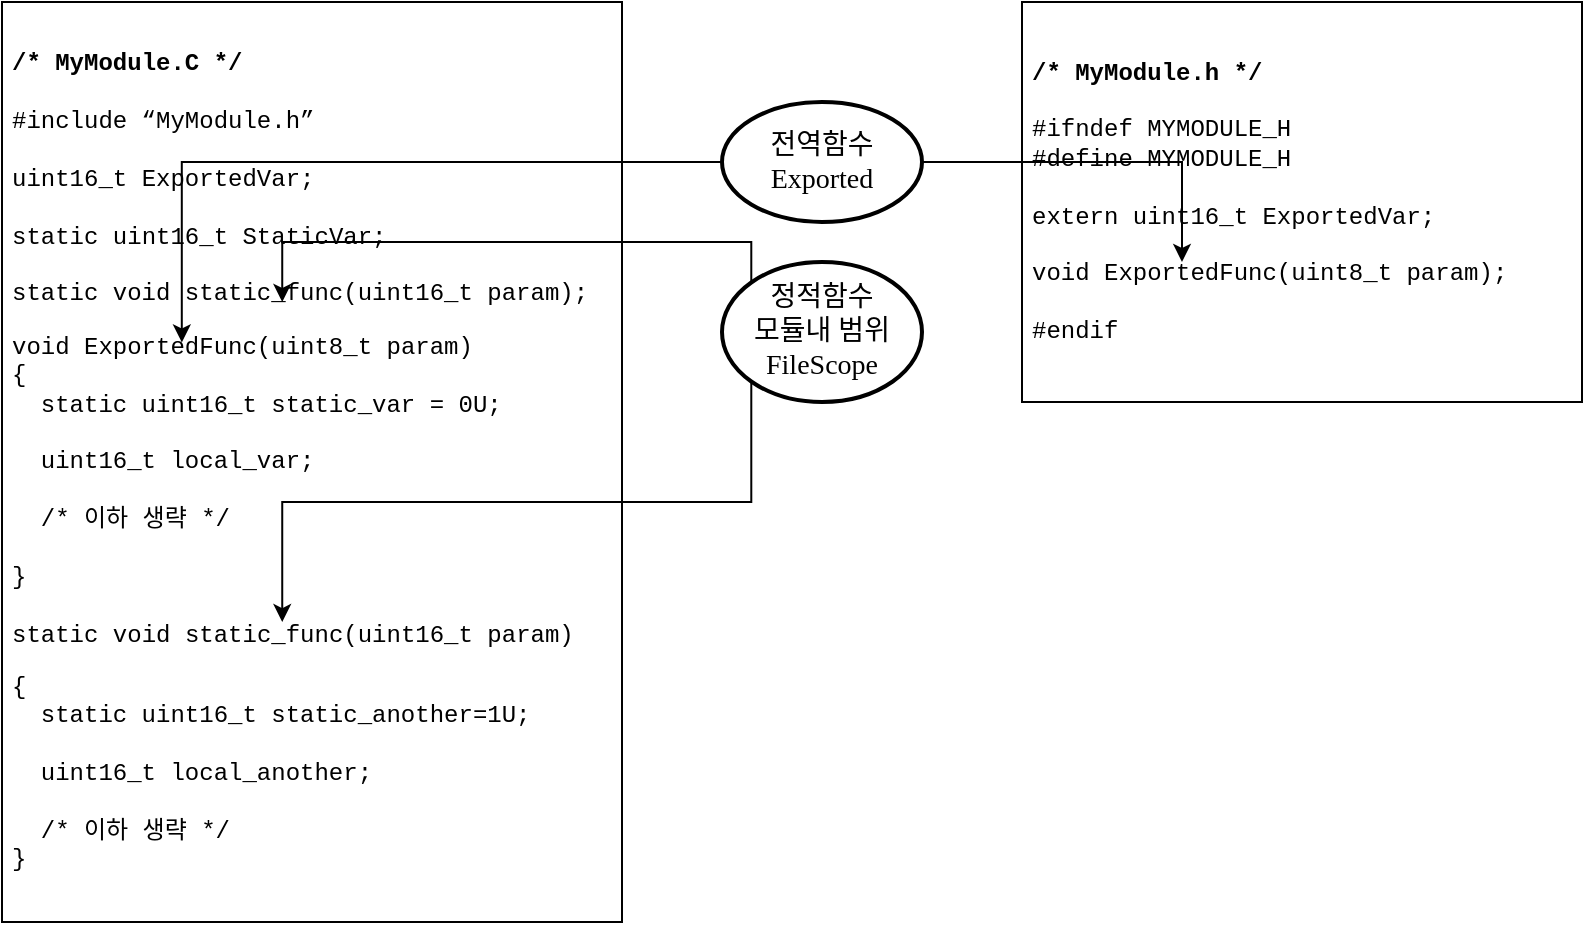 <mxfile version="13.0.1" type="device" pages="5"><diagram id="EUqenCuStah0L8KLHmh6" name="ModuleExample"><mxGraphModel dx="718" dy="728" grid="1" gridSize="10" guides="1" tooltips="1" connect="1" arrows="1" fold="1" page="1" pageScale="1" pageWidth="827" pageHeight="1169" math="0" shadow="0"><root><mxCell id="0"/><mxCell id="1" parent="0"/><mxCell id="z4ip3qvquaBVAoX49XL8-3" value="&lt;p style=&quot;margin-top: 0pt ; margin-bottom: 0pt ; direction: ltr ; unicode-bidi: embed ; vertical-align: baseline&quot;&gt;&lt;font style=&quot;font-size: 12px&quot;&gt;&lt;span style=&quot;font-weight: bold&quot;&gt;/* My&lt;/span&gt;&lt;span style=&quot;font-weight: bold&quot;&gt;Module.C&amp;nbsp;&lt;/span&gt;&lt;span style=&quot;font-weight: bold&quot;&gt;*/&lt;/span&gt;&lt;/font&gt;&lt;/p&gt;&lt;p style=&quot;margin-top: 0pt ; margin-bottom: 0pt ; direction: ltr ; unicode-bidi: embed ; vertical-align: baseline&quot;&gt;&lt;font style=&quot;font-size: 12px&quot;&gt;&lt;br&gt;&lt;/font&gt;&lt;/p&gt;&lt;p style=&quot;margin-top: 0pt ; margin-bottom: 0pt ; direction: ltr ; unicode-bidi: embed ; vertical-align: baseline&quot;&gt;&lt;font style=&quot;font-size: 12px&quot;&gt;#include “MyModule.h”&lt;/font&gt;&lt;/p&gt;&lt;p style=&quot;margin-top: 0pt ; margin-bottom: 0pt ; direction: ltr ; unicode-bidi: embed ; vertical-align: baseline&quot;&gt;&lt;font style=&quot;font-size: 12px&quot;&gt;&lt;br&gt;&lt;/font&gt;&lt;/p&gt;&lt;font style=&quot;font-size: 12px&quot;&gt;&lt;span&gt;uint16_t&amp;nbsp;&lt;/span&gt;&lt;span&gt;ExportedVar;&lt;/span&gt;&lt;span&gt;&lt;br&gt;&lt;/span&gt;&lt;/font&gt;&lt;font style=&quot;font-size: 12px&quot;&gt;&lt;span&gt;&lt;br&gt;static&amp;nbsp;&lt;/span&gt;&lt;span&gt;uint16_t StaticVar;&lt;/span&gt;&lt;span&gt;&lt;br&gt;&lt;/span&gt;&lt;/font&gt;&lt;font style=&quot;font-size: 12px&quot;&gt;&lt;span&gt;&lt;br&gt;&lt;/span&gt;static void&amp;nbsp;static_func(uint16_t param);&lt;br&gt;&lt;p&gt;&lt;/p&gt;&lt;span&gt;void Exported&lt;/span&gt;&lt;span&gt;Func(uint8_t param)&lt;/span&gt;&lt;span&gt;&lt;br&gt;&lt;/span&gt;&lt;/font&gt;&lt;font style=&quot;font-size: 12px&quot;&gt;&lt;span&gt;{&lt;/span&gt;&lt;br&gt;&lt;/font&gt;&lt;font style=&quot;font-size: 12px&quot;&gt;&lt;span&gt;&amp;nbsp; static uint16_t static_var = 0U;&lt;/span&gt;&lt;br&gt;&lt;/font&gt;&lt;font style=&quot;font-size: 12px&quot;&gt;&lt;span&gt;&amp;nbsp; &lt;br&gt;&amp;nbsp; uint16_t local_var;&lt;br&gt;&lt;/span&gt;&amp;nbsp; &lt;br&gt;&amp;nbsp; /* 이하 생략 */&lt;br&gt;&lt;br&gt;&lt;/font&gt;&lt;font style=&quot;font-size: 12px&quot;&gt;&lt;span&gt;}&lt;br&gt;&lt;/span&gt;&lt;br&gt;&lt;/font&gt;&lt;font style=&quot;font-size: 12px&quot;&gt;static&amp;nbsp;&lt;span&gt;void&amp;nbsp;&lt;/span&gt;&lt;span&gt;static_func(uint16_t param)&lt;/span&gt;&lt;span&gt;&lt;br&gt;&lt;/span&gt;&lt;/font&gt;&lt;p&gt;&lt;/p&gt;&lt;font style=&quot;font-size: 12px&quot;&gt;&lt;span&gt;{&lt;/span&gt;&lt;br&gt;&lt;/font&gt;&lt;font style=&quot;font-size: 12px&quot;&gt;&lt;span&gt;&amp;nbsp; static uint16_t static_another=1U;&lt;/span&gt;&lt;br&gt;&lt;/font&gt;&lt;font style=&quot;font-size: 12px&quot;&gt;&lt;span&gt;&amp;nbsp; &lt;br&gt;&amp;nbsp; uint16_t local_another;&lt;/span&gt;&lt;br&gt;&lt;/font&gt;&amp;nbsp; &amp;nbsp;&amp;nbsp;&lt;br&gt;&amp;nbsp; /* 이하 생략 */&lt;p style=&quot;margin-top: 0pt ; margin-bottom: 0pt ; direction: ltr ; unicode-bidi: embed ; vertical-align: baseline&quot;&gt;&lt;font style=&quot;font-size: 12px&quot;&gt;}&lt;/font&gt;&lt;/p&gt;" style="rounded=0;whiteSpace=wrap;html=1;fontFamily=Courier New;align=left;spacingLeft=3;" parent="1" vertex="1"><mxGeometry x="30" y="80" width="310" height="460" as="geometry"/></mxCell><mxCell id="z4ip3qvquaBVAoX49XL8-9" value="&lt;p style=&quot;margin-top: 0pt ; margin-bottom: 0pt ; direction: ltr ; unicode-bidi: embed ; vertical-align: baseline&quot;&gt;&lt;font style=&quot;font-size: 12px&quot;&gt;&lt;span style=&quot;font-weight: bold&quot;&gt;/* My&lt;/span&gt;&lt;span style=&quot;font-weight: bold&quot;&gt;Module.h&amp;nbsp;&lt;/span&gt;&lt;span style=&quot;font-weight: bold&quot;&gt;*/&lt;/span&gt;&lt;/font&gt;&lt;/p&gt;&lt;p style=&quot;margin-top: 0pt ; margin-bottom: 0pt ; direction: ltr ; unicode-bidi: embed ; vertical-align: baseline&quot;&gt;&lt;/p&gt;&lt;p style=&quot;margin-top: 0pt ; margin-bottom: 0pt ; direction: ltr ; unicode-bidi: embed ; vertical-align: baseline&quot;&gt;&lt;font style=&quot;font-size: 12px&quot;&gt;&lt;br&gt;&lt;/font&gt;&lt;/p&gt;&lt;p style=&quot;margin-top: 0pt ; margin-bottom: 0pt ; direction: ltr ; unicode-bidi: embed ; vertical-align: baseline&quot;&gt;&lt;font style=&quot;font-size: 12px&quot;&gt;#ifndef MYMODULE_H&lt;/font&gt;&lt;/p&gt;&lt;p style=&quot;margin-top: 0pt ; margin-bottom: 0pt ; direction: ltr ; unicode-bidi: embed ; vertical-align: baseline&quot;&gt;&lt;font style=&quot;font-size: 12px&quot;&gt;#define MYMODULE_H&lt;/font&gt;&lt;/p&gt;&lt;p style=&quot;margin-top: 0pt ; margin-bottom: 0pt ; direction: ltr ; unicode-bidi: embed ; vertical-align: baseline&quot;&gt;&lt;font style=&quot;font-size: 12px&quot;&gt;&lt;br&gt;&lt;/font&gt;&lt;/p&gt;&lt;p style=&quot;margin-top: 0pt ; margin-bottom: 0pt ; direction: ltr ; unicode-bidi: embed ; vertical-align: baseline&quot;&gt;&lt;/p&gt;&lt;p style=&quot;margin-top: 0pt ; margin-bottom: 0pt ; direction: ltr ; unicode-bidi: embed ; vertical-align: baseline&quot;&gt;&lt;font style=&quot;font-size: 12px&quot;&gt;extern uint16_t ExportedVar;&lt;/font&gt;&lt;/p&gt;&lt;p style=&quot;margin-top: 0pt ; margin-bottom: 0pt ; direction: ltr ; unicode-bidi: embed ; vertical-align: baseline&quot;&gt;&lt;/p&gt;&lt;p style=&quot;margin-top: 0pt ; margin-bottom: 0pt ; direction: ltr ; unicode-bidi: embed ; vertical-align: baseline&quot;&gt;&lt;/p&gt;&lt;p style=&quot;margin-top: 0pt ; margin-bottom: 0pt ; direction: ltr ; unicode-bidi: embed ; vertical-align: baseline&quot;&gt;&lt;font style=&quot;font-size: 12px&quot;&gt;&lt;br&gt;&lt;/font&gt;&lt;/p&gt;&lt;p style=&quot;margin-top: 0pt ; margin-bottom: 0pt ; direction: ltr ; unicode-bidi: embed ; vertical-align: baseline&quot;&gt;&lt;font style=&quot;font-size: 12px&quot;&gt;void ExportedFunc(uint8_t param);&lt;br&gt;&lt;/font&gt;&lt;/p&gt;&lt;p style=&quot;margin-top: 0pt ; margin-bottom: 0pt ; direction: ltr ; unicode-bidi: embed ; vertical-align: baseline&quot;&gt;&lt;font style=&quot;font-size: 12px&quot;&gt;&lt;br&gt;&lt;/font&gt;&lt;/p&gt;&lt;p style=&quot;margin-top: 0pt ; margin-bottom: 0pt ; direction: ltr ; unicode-bidi: embed ; vertical-align: baseline&quot;&gt;&lt;font style=&quot;font-size: 12px&quot;&gt;#endif&lt;/font&gt;&lt;/p&gt;" style="rounded=0;whiteSpace=wrap;html=1;fontFamily=Courier New;align=left;spacingLeft=3;" parent="1" vertex="1"><mxGeometry x="540" y="80" width="280" height="200" as="geometry"/></mxCell><mxCell id="ekYoLaHdwC6dCHyE5Mca-3" value="Variables" parent="0" visible="0"/><mxCell id="ekYoLaHdwC6dCHyE5Mca-22" style="edgeStyle=elbowEdgeStyle;rounded=0;orthogonalLoop=1;jettySize=auto;elbow=vertical;html=1;entryX=0.452;entryY=0.283;entryDx=0;entryDy=0;entryPerimeter=0;fontSize=14;" edge="1" parent="ekYoLaHdwC6dCHyE5Mca-3" source="ekYoLaHdwC6dCHyE5Mca-4" target="z4ip3qvquaBVAoX49XL8-3"><mxGeometry relative="1" as="geometry"><Array as="points"><mxPoint x="290" y="235"/></Array></mxGeometry></mxCell><mxCell id="ekYoLaHdwC6dCHyE5Mca-4" value="정적변수&lt;br style=&quot;font-size: 14px&quot;&gt;모듈내 범위&lt;br&gt;FileScope" style="ellipse;whiteSpace=wrap;html=1;fontFamily=Arial Unicode MS;fontSize=14;strokeWidth=2;" vertex="1" parent="ekYoLaHdwC6dCHyE5Mca-3"><mxGeometry x="390" y="200" width="100" height="70" as="geometry"/></mxCell><mxCell id="ekYoLaHdwC6dCHyE5Mca-23" style="edgeStyle=elbowEdgeStyle;rounded=0;orthogonalLoop=1;jettySize=auto;elbow=vertical;html=1;fontSize=14;" edge="1" parent="ekYoLaHdwC6dCHyE5Mca-3" source="ekYoLaHdwC6dCHyE5Mca-5"><mxGeometry relative="1" as="geometry"><mxPoint x="140" y="170" as="targetPoint"/><Array as="points"><mxPoint x="270" y="150"/></Array></mxGeometry></mxCell><mxCell id="ekYoLaHdwC6dCHyE5Mca-24" style="edgeStyle=elbowEdgeStyle;rounded=0;orthogonalLoop=1;jettySize=auto;elbow=vertical;html=1;entryX=0.536;entryY=0.5;entryDx=0;entryDy=0;entryPerimeter=0;fontSize=14;" edge="1" parent="ekYoLaHdwC6dCHyE5Mca-3" source="ekYoLaHdwC6dCHyE5Mca-5" target="z4ip3qvquaBVAoX49XL8-9"><mxGeometry relative="1" as="geometry"><Array as="points"><mxPoint x="600" y="150"/></Array></mxGeometry></mxCell><mxCell id="ekYoLaHdwC6dCHyE5Mca-5" value="전역변수&lt;br&gt;Exported" style="ellipse;whiteSpace=wrap;html=1;fontFamily=Arial Unicode MS;fontSize=14;strokeWidth=2;" vertex="1" parent="ekYoLaHdwC6dCHyE5Mca-3"><mxGeometry x="390" y="120" width="100" height="60" as="geometry"/></mxCell><mxCell id="ekYoLaHdwC6dCHyE5Mca-20" style="edgeStyle=elbowEdgeStyle;rounded=0;orthogonalLoop=1;jettySize=auto;elbow=vertical;html=1;exitX=0;exitY=0.5;exitDx=0;exitDy=0;entryX=0.548;entryY=0.457;entryDx=0;entryDy=0;entryPerimeter=0;fontSize=14;" edge="1" parent="ekYoLaHdwC6dCHyE5Mca-3" source="ekYoLaHdwC6dCHyE5Mca-6" target="z4ip3qvquaBVAoX49XL8-3"><mxGeometry relative="1" as="geometry"><Array as="points"><mxPoint x="300" y="320"/></Array></mxGeometry></mxCell><mxCell id="ekYoLaHdwC6dCHyE5Mca-6" value="정적변수&lt;br style=&quot;font-size: 14px&quot;&gt;함수내 범위&lt;br&gt;Static" style="ellipse;whiteSpace=wrap;html=1;fontFamily=Arial Unicode MS;fontSize=14;strokeWidth=2;" vertex="1" parent="ekYoLaHdwC6dCHyE5Mca-3"><mxGeometry x="390" y="290" width="100" height="60" as="geometry"/></mxCell><mxCell id="ekYoLaHdwC6dCHyE5Mca-18" style="edgeStyle=elbowEdgeStyle;rounded=0;orthogonalLoop=1;jettySize=auto;elbow=vertical;html=1;entryX=0.613;entryY=0.826;entryDx=0;entryDy=0;entryPerimeter=0;fontSize=14;exitX=0;exitY=0.5;exitDx=0;exitDy=0;" edge="1" parent="ekYoLaHdwC6dCHyE5Mca-3" source="ekYoLaHdwC6dCHyE5Mca-7" target="z4ip3qvquaBVAoX49XL8-3"><mxGeometry relative="1" as="geometry"><Array as="points"><mxPoint x="310" y="460"/></Array></mxGeometry></mxCell><mxCell id="ekYoLaHdwC6dCHyE5Mca-19" style="edgeStyle=elbowEdgeStyle;rounded=0;orthogonalLoop=1;jettySize=auto;elbow=vertical;html=1;exitX=0;exitY=0;exitDx=0;exitDy=0;entryX=0.806;entryY=0.696;entryDx=0;entryDy=0;entryPerimeter=0;fontSize=14;" edge="1" parent="ekYoLaHdwC6dCHyE5Mca-3" source="ekYoLaHdwC6dCHyE5Mca-7" target="z4ip3qvquaBVAoX49XL8-3"><mxGeometry relative="1" as="geometry"/></mxCell><mxCell id="ekYoLaHdwC6dCHyE5Mca-7" value="지역변수&lt;br&gt;Local" style="ellipse;whiteSpace=wrap;html=1;fontFamily=Arial Unicode MS;fontSize=14;strokeWidth=2;" vertex="1" parent="ekYoLaHdwC6dCHyE5Mca-3"><mxGeometry x="390" y="430" width="100" height="60" as="geometry"/></mxCell><mxCell id="ekYoLaHdwC6dCHyE5Mca-8" value="Functions" parent="0"/><mxCell id="ekYoLaHdwC6dCHyE5Mca-13" style="edgeStyle=elbowEdgeStyle;rounded=0;orthogonalLoop=1;jettySize=auto;elbow=vertical;html=1;exitX=0;exitY=0;exitDx=0;exitDy=0;entryX=0.452;entryY=0.326;entryDx=0;entryDy=0;entryPerimeter=0;fontSize=14;" edge="1" parent="ekYoLaHdwC6dCHyE5Mca-8" source="ekYoLaHdwC6dCHyE5Mca-9" target="z4ip3qvquaBVAoX49XL8-3"><mxGeometry relative="1" as="geometry"><Array as="points"><mxPoint x="290" y="200"/></Array></mxGeometry></mxCell><mxCell id="ekYoLaHdwC6dCHyE5Mca-14" style="edgeStyle=elbowEdgeStyle;rounded=0;orthogonalLoop=1;jettySize=auto;elbow=vertical;html=1;exitX=0;exitY=1;exitDx=0;exitDy=0;entryX=0.452;entryY=0.674;entryDx=0;entryDy=0;entryPerimeter=0;fontSize=14;" edge="1" parent="ekYoLaHdwC6dCHyE5Mca-8" source="ekYoLaHdwC6dCHyE5Mca-9" target="z4ip3qvquaBVAoX49XL8-3"><mxGeometry relative="1" as="geometry"><Array as="points"><mxPoint x="290" y="330"/></Array></mxGeometry></mxCell><mxCell id="ekYoLaHdwC6dCHyE5Mca-9" value="정적함수&lt;br style=&quot;font-size: 14px&quot;&gt;모듈내 범위&lt;br&gt;FileScope" style="ellipse;whiteSpace=wrap;html=1;fontFamily=Arial Unicode MS;fontSize=14;strokeWidth=2;" vertex="1" parent="ekYoLaHdwC6dCHyE5Mca-8"><mxGeometry x="390" y="210" width="100" height="70" as="geometry"/></mxCell><mxCell id="ekYoLaHdwC6dCHyE5Mca-11" style="edgeStyle=elbowEdgeStyle;rounded=0;orthogonalLoop=1;jettySize=auto;html=1;exitX=0;exitY=0.5;exitDx=0;exitDy=0;fontSize=14;elbow=vertical;entryX=0.29;entryY=0.37;entryDx=0;entryDy=0;entryPerimeter=0;" edge="1" parent="ekYoLaHdwC6dCHyE5Mca-8" source="ekYoLaHdwC6dCHyE5Mca-10" target="z4ip3qvquaBVAoX49XL8-3"><mxGeometry relative="1" as="geometry"><Array as="points"><mxPoint x="330" y="160"/></Array></mxGeometry></mxCell><mxCell id="ekYoLaHdwC6dCHyE5Mca-12" style="edgeStyle=elbowEdgeStyle;rounded=0;orthogonalLoop=1;jettySize=auto;html=1;exitX=1;exitY=0.5;exitDx=0;exitDy=0;fontSize=14;elbow=vertical;" edge="1" parent="ekYoLaHdwC6dCHyE5Mca-8" source="ekYoLaHdwC6dCHyE5Mca-10"><mxGeometry relative="1" as="geometry"><mxPoint x="620" y="210" as="targetPoint"/><Array as="points"><mxPoint x="560" y="160"/></Array></mxGeometry></mxCell><mxCell id="ekYoLaHdwC6dCHyE5Mca-10" value="전역함수&lt;br&gt;Exported" style="ellipse;whiteSpace=wrap;html=1;fontFamily=Arial Unicode MS;fontSize=14;strokeWidth=2;" vertex="1" parent="ekYoLaHdwC6dCHyE5Mca-8"><mxGeometry x="390" y="130" width="100" height="60" as="geometry"/></mxCell></root></mxGraphModel></diagram><diagram id="qbzIbUndB11QuKN3xz4J" name="MemoryModel"><mxGraphModel dx="718" dy="728" grid="1" gridSize="10" guides="1" tooltips="1" connect="1" arrows="1" fold="1" page="1" pageScale="1" pageWidth="827" pageHeight="1169" math="0" shadow="0"><root><mxCell id="hk-SdzMBaNM6HFiFGE_W-0"/><mxCell id="hk-SdzMBaNM6HFiFGE_W-1" parent="hk-SdzMBaNM6HFiFGE_W-0"/><mxCell id="hk-SdzMBaNM6HFiFGE_W-2" value="BSS&lt;br&gt;(uninitialized global)" style="rounded=0;whiteSpace=wrap;html=1;comic=0;strokeColor=#d6b656;strokeWidth=1;fillColor=#fff2cc;fontFamily=Tahoma;fontSize=12;fontColor=#000000;align=center;labelBackgroundColor=none;" vertex="1" parent="hk-SdzMBaNM6HFiFGE_W-1"><mxGeometry x="350" y="200" width="180" height="60" as="geometry"/></mxCell><mxCell id="hk-SdzMBaNM6HFiFGE_W-3" value="&lt;span&gt;Heap&lt;br&gt;(by malloc())&lt;br&gt;&lt;/span&gt;" style="rounded=0;whiteSpace=wrap;html=1;comic=0;strokeColor=#82b366;strokeWidth=1;fillColor=#d5e8d4;fontFamily=Tahoma;fontSize=12;fontColor=#000000;align=center;fontStyle=0" vertex="1" parent="hk-SdzMBaNM6HFiFGE_W-1"><mxGeometry x="350" y="320" width="180" height="40" as="geometry"/></mxCell><mxCell id="_acJqGFgE32il1cSLlD6-0" value="&lt;span&gt;Stack&lt;br&gt;&lt;br&gt;(by function call)&amp;nbsp;&lt;/span&gt;" style="rounded=0;whiteSpace=wrap;html=1;comic=0;strokeColor=#9673a6;strokeWidth=1;fillColor=#e1d5e7;fontFamily=Tahoma;fontSize=12;align=center;fontStyle=0" vertex="1" parent="hk-SdzMBaNM6HFiFGE_W-1"><mxGeometry x="350" y="450" width="180" height="90" as="geometry"/></mxCell><mxCell id="_acJqGFgE32il1cSLlD6-1" value="&lt;i&gt;Unused&lt;/i&gt;" style="rounded=0;whiteSpace=wrap;html=1;comic=0;strokeWidth=1;fontFamily=Tahoma;fontSize=12;align=center;" vertex="1" parent="hk-SdzMBaNM6HFiFGE_W-1"><mxGeometry x="350" y="360" width="180" height="90" as="geometry"/></mxCell><mxCell id="_acJqGFgE32il1cSLlD6-2" value="Data&lt;br&gt;(initialized global)" style="rounded=0;whiteSpace=wrap;html=1;comic=0;strokeColor=#d6b656;strokeWidth=1;fillColor=#fff2cc;fontFamily=Tahoma;fontSize=12;fontColor=#000000;align=center;labelBackgroundColor=none;" vertex="1" parent="hk-SdzMBaNM6HFiFGE_W-1"><mxGeometry x="350" y="260" width="180" height="60" as="geometry"/></mxCell><mxCell id="_acJqGFgE32il1cSLlD6-6" style="edgeStyle=elbowEdgeStyle;rounded=0;orthogonalLoop=1;jettySize=auto;elbow=vertical;html=1;exitX=1;exitY=0.5;exitDx=0;exitDy=0;entryX=0;entryY=0.5;entryDx=0;entryDy=0;fontSize=14;" edge="1" parent="hk-SdzMBaNM6HFiFGE_W-1" source="_acJqGFgE32il1cSLlD6-3" target="_acJqGFgE32il1cSLlD6-2"><mxGeometry relative="1" as="geometry"/></mxCell><mxCell id="_acJqGFgE32il1cSLlD6-7" value="Initialization" style="edgeLabel;html=1;align=center;verticalAlign=middle;resizable=0;points=[];fontSize=14;" vertex="1" connectable="0" parent="_acJqGFgE32il1cSLlD6-6"><mxGeometry y="15" relative="1" as="geometry"><mxPoint x="-5" y="5" as="offset"/></mxGeometry></mxCell><mxCell id="_acJqGFgE32il1cSLlD6-3" value="CONST&lt;br&gt;(initial value for Data)" style="rounded=0;whiteSpace=wrap;html=1;comic=0;strokeColor=#d6b656;strokeWidth=1;fillColor=#fff2cc;fontFamily=Tahoma;fontSize=12;fontColor=#000000;align=center;labelBackgroundColor=none;" vertex="1" parent="hk-SdzMBaNM6HFiFGE_W-1"><mxGeometry x="80" y="260" width="180" height="60" as="geometry"/></mxCell><mxCell id="_acJqGFgE32il1cSLlD6-4" value="&lt;span&gt;TEXT&lt;br&gt;(Machine Code)&lt;br&gt;&lt;/span&gt;" style="rounded=0;whiteSpace=wrap;html=1;comic=0;strokeColor=#6c8ebf;strokeWidth=1;fillColor=#dae8fc;fontFamily=Tahoma;fontSize=12;align=center;fontStyle=0" vertex="1" parent="hk-SdzMBaNM6HFiFGE_W-1"><mxGeometry x="80" y="320" width="180" height="220" as="geometry"/></mxCell><mxCell id="_acJqGFgE32il1cSLlD6-5" value="rodata&lt;br&gt;(const data)" style="rounded=0;whiteSpace=wrap;html=1;comic=0;strokeColor=#b85450;strokeWidth=1;fillColor=#f8cecc;fontFamily=Tahoma;fontSize=12;align=center;labelBackgroundColor=none;" vertex="1" parent="hk-SdzMBaNM6HFiFGE_W-1"><mxGeometry x="80" y="200" width="180" height="60" as="geometry"/></mxCell><mxCell id="_acJqGFgE32il1cSLlD6-8" value="ROM" style="text;html=1;strokeColor=none;fillColor=none;align=center;verticalAlign=middle;whiteSpace=wrap;rounded=0;fontSize=14;fontStyle=1" vertex="1" parent="hk-SdzMBaNM6HFiFGE_W-1"><mxGeometry x="80" y="170" width="40" height="20" as="geometry"/></mxCell><mxCell id="_acJqGFgE32il1cSLlD6-9" value="RAM" style="text;html=1;strokeColor=none;fillColor=none;align=center;verticalAlign=middle;whiteSpace=wrap;rounded=0;fontSize=14;fontStyle=1" vertex="1" parent="hk-SdzMBaNM6HFiFGE_W-1"><mxGeometry x="350" y="170" width="40" height="20" as="geometry"/></mxCell><mxCell id="_acJqGFgE32il1cSLlD6-12" value="" style="endArrow=classic;startArrow=classic;html=1;fontSize=14;" edge="1" parent="hk-SdzMBaNM6HFiFGE_W-1"><mxGeometry width="50" height="50" relative="1" as="geometry"><mxPoint x="560" y="320" as="sourcePoint"/><mxPoint x="560" y="200" as="targetPoint"/></mxGeometry></mxCell><mxCell id="_acJqGFgE32il1cSLlD6-13" value="정적변수 영역" style="edgeLabel;html=1;align=center;verticalAlign=middle;resizable=0;points=[];fontSize=14;rotation=90;" vertex="1" connectable="0" parent="_acJqGFgE32il1cSLlD6-12"><mxGeometry x="0.4" y="-2" relative="1" as="geometry"><mxPoint x="18" y="24" as="offset"/></mxGeometry></mxCell><mxCell id="_acJqGFgE32il1cSLlD6-14" value="" style="shape=flexArrow;endArrow=classic;html=1;fontSize=14;exitX=0.5;exitY=1;exitDx=0;exitDy=0;entryX=0.5;entryY=0.667;entryDx=0;entryDy=0;entryPerimeter=0;" edge="1" parent="hk-SdzMBaNM6HFiFGE_W-1" source="_acJqGFgE32il1cSLlD6-1" target="_acJqGFgE32il1cSLlD6-1"><mxGeometry width="50" height="50" relative="1" as="geometry"><mxPoint x="280" y="440" as="sourcePoint"/><mxPoint x="330" y="390" as="targetPoint"/></mxGeometry></mxCell><mxCell id="_acJqGFgE32il1cSLlD6-15" value="" style="shape=flexArrow;endArrow=classic;html=1;fontSize=14;exitX=0.5;exitY=0;exitDx=0;exitDy=0;entryX=0.5;entryY=0.333;entryDx=0;entryDy=0;entryPerimeter=0;" edge="1" parent="hk-SdzMBaNM6HFiFGE_W-1" source="_acJqGFgE32il1cSLlD6-1" target="_acJqGFgE32il1cSLlD6-1"><mxGeometry width="50" height="50" relative="1" as="geometry"><mxPoint x="560" y="420" as="sourcePoint"/><mxPoint x="610" y="370" as="targetPoint"/></mxGeometry></mxCell></root></mxGraphModel></diagram><diagram id="hvHDWCaqkUpamohk47fn" name="VarInitialization"><mxGraphModel dx="718" dy="728" grid="1" gridSize="10" guides="1" tooltips="1" connect="1" arrows="1" fold="1" page="1" pageScale="1" pageWidth="827" pageHeight="1169" math="0" shadow="0"><root><mxCell id="0qwJbdLrLCcrOaip3_KZ-0"/><mxCell id="0qwJbdLrLCcrOaip3_KZ-1" parent="0qwJbdLrLCcrOaip3_KZ-0"/><mxCell id="RoRsNe1T63cs_vAgXvCS-0" value="정적변수와 전역변수 초기화" style="text;html=1;strokeColor=none;fillColor=none;align=left;verticalAlign=middle;whiteSpace=wrap;rounded=0;fontFamily=Arial Unicode MS;fontSize=16;fontStyle=4" parent="0qwJbdLrLCcrOaip3_KZ-1" vertex="1"><mxGeometry x="80" y="40" width="270" height="20" as="geometry"/></mxCell><mxCell id="RoRsNe1T63cs_vAgXvCS-3" value="Compiler &amp;amp;&lt;br&gt;Linker" style="rounded=0;whiteSpace=wrap;html=1;fontFamily=Arial Unicode MS;fontSize=14;strokeWidth=2;" parent="0qwJbdLrLCcrOaip3_KZ-1" vertex="1"><mxGeometry x="200" y="280" width="130" height="40" as="geometry"/></mxCell><mxCell id="RoRsNe1T63cs_vAgXvCS-53" value="" style="curved=1;endArrow=classic;html=1;fontFamily=Arial Unicode MS;fontSize=14;exitX=0.5;exitY=1;exitDx=0;exitDy=0;entryX=0.5;entryY=1;entryDx=0;entryDy=0;" parent="0qwJbdLrLCcrOaip3_KZ-1" source="RoRsNe1T63cs_vAgXvCS-20" target="RoRsNe1T63cs_vAgXvCS-12" edge="1"><mxGeometry width="50" height="50" relative="1" as="geometry"><mxPoint x="260" y="660" as="sourcePoint"/><mxPoint x="310" y="610" as="targetPoint"/><Array as="points"><mxPoint x="280" y="610"/></Array></mxGeometry></mxCell><mxCell id="RoRsNe1T63cs_vAgXvCS-55" value="&lt;b&gt;COPY&lt;/b&gt;" style="text;html=1;align=left;verticalAlign=middle;resizable=0;points=[];labelBackgroundColor=#ffffff;fontSize=14;fontFamily=Arial Unicode MS;" parent="RoRsNe1T63cs_vAgXvCS-53" vertex="1" connectable="0"><mxGeometry x="-0.276" y="-41" relative="1" as="geometry"><mxPoint x="-27.06" y="7.15" as="offset"/></mxGeometry></mxCell><mxCell id="RoRsNe1T63cs_vAgXvCS-56" value="" style="group" parent="0qwJbdLrLCcrOaip3_KZ-1" vertex="1" connectable="0"><mxGeometry x="310" y="390" width="120" height="160" as="geometry"/></mxCell><mxCell id="RoRsNe1T63cs_vAgXvCS-13" value="" style="rounded=0;whiteSpace=wrap;html=1;strokeWidth=1;fontFamily=Arial Unicode MS;fontSize=14;" parent="RoRsNe1T63cs_vAgXvCS-56" vertex="1"><mxGeometry width="120" height="20" as="geometry"/></mxCell><mxCell id="RoRsNe1T63cs_vAgXvCS-14" value="10" style="rounded=0;whiteSpace=wrap;html=1;strokeWidth=1;fontFamily=Arial Unicode MS;fontSize=14;" parent="RoRsNe1T63cs_vAgXvCS-56" vertex="1"><mxGeometry y="20" width="120" height="20" as="geometry"/></mxCell><mxCell id="RoRsNe1T63cs_vAgXvCS-15" value="20" style="rounded=0;whiteSpace=wrap;html=1;strokeWidth=1;fontFamily=Arial Unicode MS;fontSize=14;" parent="RoRsNe1T63cs_vAgXvCS-56" vertex="1"><mxGeometry y="40" width="120" height="20" as="geometry"/></mxCell><mxCell id="RoRsNe1T63cs_vAgXvCS-16" value="30" style="rounded=0;whiteSpace=wrap;html=1;strokeWidth=1;fontFamily=Arial Unicode MS;fontSize=14;" parent="RoRsNe1T63cs_vAgXvCS-56" vertex="1"><mxGeometry y="60" width="120" height="20" as="geometry"/></mxCell><mxCell id="RoRsNe1T63cs_vAgXvCS-17" value="40" style="rounded=0;whiteSpace=wrap;html=1;strokeWidth=1;fontFamily=Arial Unicode MS;fontSize=14;" parent="RoRsNe1T63cs_vAgXvCS-56" vertex="1"><mxGeometry y="80" width="120" height="20" as="geometry"/></mxCell><mxCell id="RoRsNe1T63cs_vAgXvCS-18" value="50" style="rounded=0;whiteSpace=wrap;html=1;strokeWidth=1;fontFamily=Arial Unicode MS;fontSize=14;" parent="RoRsNe1T63cs_vAgXvCS-56" vertex="1"><mxGeometry y="100" width="120" height="20" as="geometry"/></mxCell><mxCell id="RoRsNe1T63cs_vAgXvCS-19" value="60" style="rounded=0;whiteSpace=wrap;html=1;strokeWidth=1;fontFamily=Arial Unicode MS;fontSize=14;" parent="RoRsNe1T63cs_vAgXvCS-56" vertex="1"><mxGeometry y="120" width="120" height="20" as="geometry"/></mxCell><mxCell id="RoRsNe1T63cs_vAgXvCS-20" value="&lt;span style=&quot;white-space: normal&quot;&gt;…&lt;/span&gt;" style="rounded=0;whiteSpace=wrap;html=1;strokeWidth=1;fontFamily=Arial Unicode MS;fontSize=14;" parent="RoRsNe1T63cs_vAgXvCS-56" vertex="1"><mxGeometry y="140" width="120" height="20" as="geometry"/></mxCell><mxCell id="RoRsNe1T63cs_vAgXvCS-57" value="" style="group" parent="0qwJbdLrLCcrOaip3_KZ-1" vertex="1" connectable="0"><mxGeometry x="110" y="390" width="120" height="160" as="geometry"/></mxCell><mxCell id="RoRsNe1T63cs_vAgXvCS-4" value="" style="rounded=0;whiteSpace=wrap;html=1;strokeWidth=1;fontFamily=Arial Unicode MS;fontSize=14;" parent="RoRsNe1T63cs_vAgXvCS-57" vertex="1"><mxGeometry width="120" height="20" as="geometry"/></mxCell><mxCell id="RoRsNe1T63cs_vAgXvCS-5" value="Var1" style="rounded=0;whiteSpace=wrap;html=1;strokeWidth=1;fontFamily=Arial Unicode MS;fontSize=14;" parent="RoRsNe1T63cs_vAgXvCS-57" vertex="1"><mxGeometry y="20" width="120" height="20" as="geometry"/></mxCell><mxCell id="RoRsNe1T63cs_vAgXvCS-6" value="&lt;span style=&quot;white-space: normal&quot;&gt;Var2&lt;/span&gt;" style="rounded=0;whiteSpace=wrap;html=1;strokeWidth=1;fontFamily=Arial Unicode MS;fontSize=14;" parent="RoRsNe1T63cs_vAgXvCS-57" vertex="1"><mxGeometry y="40" width="120" height="20" as="geometry"/></mxCell><mxCell id="RoRsNe1T63cs_vAgXvCS-7" value="&lt;span style=&quot;white-space: normal&quot;&gt;Var3&lt;/span&gt;" style="rounded=0;whiteSpace=wrap;html=1;strokeWidth=1;fontFamily=Arial Unicode MS;fontSize=14;" parent="RoRsNe1T63cs_vAgXvCS-57" vertex="1"><mxGeometry y="60" width="120" height="20" as="geometry"/></mxCell><mxCell id="RoRsNe1T63cs_vAgXvCS-9" value="&lt;span style=&quot;white-space: normal&quot;&gt;Var4&lt;/span&gt;" style="rounded=0;whiteSpace=wrap;html=1;strokeWidth=1;fontFamily=Arial Unicode MS;fontSize=14;" parent="RoRsNe1T63cs_vAgXvCS-57" vertex="1"><mxGeometry y="80" width="120" height="20" as="geometry"/></mxCell><mxCell id="RoRsNe1T63cs_vAgXvCS-10" value="&lt;span style=&quot;white-space: normal&quot;&gt;Var5&lt;/span&gt;" style="rounded=0;whiteSpace=wrap;html=1;strokeWidth=1;fontFamily=Arial Unicode MS;fontSize=14;" parent="RoRsNe1T63cs_vAgXvCS-57" vertex="1"><mxGeometry y="100" width="120" height="20" as="geometry"/></mxCell><mxCell id="RoRsNe1T63cs_vAgXvCS-11" value="&lt;span style=&quot;white-space: normal&quot;&gt;Var6&lt;/span&gt;" style="rounded=0;whiteSpace=wrap;html=1;strokeWidth=1;fontFamily=Arial Unicode MS;fontSize=14;" parent="RoRsNe1T63cs_vAgXvCS-57" vertex="1"><mxGeometry y="120" width="120" height="20" as="geometry"/></mxCell><mxCell id="RoRsNe1T63cs_vAgXvCS-12" value="&lt;font style=&quot;font-size: 14px&quot;&gt;…&lt;/font&gt;" style="rounded=0;whiteSpace=wrap;html=1;strokeWidth=1;fontFamily=Arial Unicode MS;fontSize=14;" parent="RoRsNe1T63cs_vAgXvCS-57" vertex="1"><mxGeometry y="140" width="120" height="20" as="geometry"/></mxCell><mxCell id="RoRsNe1T63cs_vAgXvCS-60" value="" style="group" parent="0qwJbdLrLCcrOaip3_KZ-1" vertex="1" connectable="0"><mxGeometry x="260" y="360" width="40" height="190" as="geometry"/></mxCell><mxCell id="RoRsNe1T63cs_vAgXvCS-22" value="ROM" style="text;html=1;strokeColor=none;fillColor=none;align=center;verticalAlign=middle;whiteSpace=wrap;rounded=0;fontFamily=Arial Unicode MS;fontSize=14;fontStyle=1" parent="RoRsNe1T63cs_vAgXvCS-60" vertex="1"><mxGeometry width="40" height="20" as="geometry"/></mxCell><mxCell id="RoRsNe1T63cs_vAgXvCS-43" value="0xF0FE" style="text;html=1;strokeColor=none;fillColor=none;align=center;verticalAlign=middle;whiteSpace=wrap;rounded=0;fontFamily=Arial Unicode MS;fontSize=14;spacingTop=0;spacingBottom=4;" parent="RoRsNe1T63cs_vAgXvCS-60" vertex="1"><mxGeometry y="30" width="40" height="20" as="geometry"/></mxCell><mxCell id="RoRsNe1T63cs_vAgXvCS-44" value="0xF100" style="text;html=1;strokeColor=none;fillColor=none;align=center;verticalAlign=middle;whiteSpace=wrap;rounded=0;fontFamily=Arial Unicode MS;fontSize=14;spacingTop=0;spacingBottom=4;" parent="RoRsNe1T63cs_vAgXvCS-60" vertex="1"><mxGeometry y="50" width="40" height="20" as="geometry"/></mxCell><mxCell id="RoRsNe1T63cs_vAgXvCS-45" value="0xF102" style="text;html=1;strokeColor=none;fillColor=none;align=center;verticalAlign=middle;whiteSpace=wrap;rounded=0;fontFamily=Arial Unicode MS;fontSize=14;spacingTop=0;spacingBottom=4;" parent="RoRsNe1T63cs_vAgXvCS-60" vertex="1"><mxGeometry y="70" width="40" height="20" as="geometry"/></mxCell><mxCell id="RoRsNe1T63cs_vAgXvCS-46" value="0xF104" style="text;html=1;strokeColor=none;fillColor=none;align=center;verticalAlign=middle;whiteSpace=wrap;rounded=0;fontFamily=Arial Unicode MS;fontSize=14;spacingTop=0;spacingBottom=4;" parent="RoRsNe1T63cs_vAgXvCS-60" vertex="1"><mxGeometry y="90" width="40" height="20" as="geometry"/></mxCell><mxCell id="RoRsNe1T63cs_vAgXvCS-47" value="0xF106" style="text;html=1;strokeColor=none;fillColor=none;align=center;verticalAlign=middle;whiteSpace=wrap;rounded=0;fontFamily=Arial Unicode MS;fontSize=14;spacingTop=0;spacingBottom=4;" parent="RoRsNe1T63cs_vAgXvCS-60" vertex="1"><mxGeometry y="110" width="40" height="20" as="geometry"/></mxCell><mxCell id="RoRsNe1T63cs_vAgXvCS-48" value="0xF108" style="text;html=1;strokeColor=none;fillColor=none;align=center;verticalAlign=middle;whiteSpace=wrap;rounded=0;fontFamily=Arial Unicode MS;fontSize=14;spacingTop=0;spacingBottom=4;" parent="RoRsNe1T63cs_vAgXvCS-60" vertex="1"><mxGeometry y="130" width="40" height="20" as="geometry"/></mxCell><mxCell id="RoRsNe1T63cs_vAgXvCS-49" value="0xF10A" style="text;html=1;strokeColor=none;fillColor=none;align=center;verticalAlign=middle;whiteSpace=wrap;rounded=0;fontFamily=Arial Unicode MS;fontSize=14;spacingTop=0;spacingBottom=4;" parent="RoRsNe1T63cs_vAgXvCS-60" vertex="1"><mxGeometry y="150" width="40" height="20" as="geometry"/></mxCell><mxCell id="RoRsNe1T63cs_vAgXvCS-50" value="0xF10C" style="text;html=1;strokeColor=none;fillColor=none;align=center;verticalAlign=middle;whiteSpace=wrap;rounded=0;fontFamily=Arial Unicode MS;fontSize=14;spacingTop=0;spacingBottom=4;" parent="RoRsNe1T63cs_vAgXvCS-60" vertex="1"><mxGeometry y="170" width="40" height="20" as="geometry"/></mxCell><mxCell id="RoRsNe1T63cs_vAgXvCS-61" value="" style="group" parent="0qwJbdLrLCcrOaip3_KZ-1" vertex="1" connectable="0"><mxGeometry x="60" y="360" width="40" height="190" as="geometry"/></mxCell><mxCell id="RoRsNe1T63cs_vAgXvCS-21" value="RAM" style="text;html=1;strokeColor=none;fillColor=none;align=center;verticalAlign=middle;whiteSpace=wrap;rounded=0;fontFamily=Arial Unicode MS;fontSize=14;fontStyle=1" parent="RoRsNe1T63cs_vAgXvCS-61" vertex="1"><mxGeometry width="40" height="20" as="geometry"/></mxCell><mxCell id="RoRsNe1T63cs_vAgXvCS-59" value="" style="group" parent="RoRsNe1T63cs_vAgXvCS-61" vertex="1" connectable="0"><mxGeometry y="30" width="40" height="160" as="geometry"/></mxCell><mxCell id="RoRsNe1T63cs_vAgXvCS-25" value="0x00FE" style="text;html=1;strokeColor=none;fillColor=none;align=center;verticalAlign=middle;whiteSpace=wrap;rounded=0;fontFamily=Arial Unicode MS;fontSize=14;spacingTop=0;spacingBottom=4;" parent="RoRsNe1T63cs_vAgXvCS-59" vertex="1"><mxGeometry width="40" height="20" as="geometry"/></mxCell><mxCell id="RoRsNe1T63cs_vAgXvCS-26" value="0x0100" style="text;html=1;strokeColor=none;fillColor=none;align=center;verticalAlign=middle;whiteSpace=wrap;rounded=0;fontFamily=Arial Unicode MS;fontSize=14;spacingTop=0;spacingBottom=4;" parent="RoRsNe1T63cs_vAgXvCS-59" vertex="1"><mxGeometry y="20" width="40" height="20" as="geometry"/></mxCell><mxCell id="RoRsNe1T63cs_vAgXvCS-28" value="0x0102" style="text;html=1;strokeColor=none;fillColor=none;align=center;verticalAlign=middle;whiteSpace=wrap;rounded=0;fontFamily=Arial Unicode MS;fontSize=14;spacingTop=0;spacingBottom=4;" parent="RoRsNe1T63cs_vAgXvCS-59" vertex="1"><mxGeometry y="40" width="40" height="20" as="geometry"/></mxCell><mxCell id="RoRsNe1T63cs_vAgXvCS-29" value="0x0104" style="text;html=1;strokeColor=none;fillColor=none;align=center;verticalAlign=middle;whiteSpace=wrap;rounded=0;fontFamily=Arial Unicode MS;fontSize=14;spacingTop=0;spacingBottom=4;" parent="RoRsNe1T63cs_vAgXvCS-59" vertex="1"><mxGeometry y="60" width="40" height="20" as="geometry"/></mxCell><mxCell id="RoRsNe1T63cs_vAgXvCS-30" value="0x0106" style="text;html=1;strokeColor=none;fillColor=none;align=center;verticalAlign=middle;whiteSpace=wrap;rounded=0;fontFamily=Arial Unicode MS;fontSize=14;spacingTop=0;spacingBottom=4;" parent="RoRsNe1T63cs_vAgXvCS-59" vertex="1"><mxGeometry y="80" width="40" height="20" as="geometry"/></mxCell><mxCell id="RoRsNe1T63cs_vAgXvCS-31" value="0x0108" style="text;html=1;strokeColor=none;fillColor=none;align=center;verticalAlign=middle;whiteSpace=wrap;rounded=0;fontFamily=Arial Unicode MS;fontSize=14;spacingTop=0;spacingBottom=4;" parent="RoRsNe1T63cs_vAgXvCS-59" vertex="1"><mxGeometry y="100" width="40" height="20" as="geometry"/></mxCell><mxCell id="RoRsNe1T63cs_vAgXvCS-32" value="0x010A" style="text;html=1;strokeColor=none;fillColor=none;align=center;verticalAlign=middle;whiteSpace=wrap;rounded=0;fontFamily=Arial Unicode MS;fontSize=14;spacingTop=0;spacingBottom=4;" parent="RoRsNe1T63cs_vAgXvCS-59" vertex="1"><mxGeometry y="120" width="40" height="20" as="geometry"/></mxCell><mxCell id="RoRsNe1T63cs_vAgXvCS-33" value="0x010C" style="text;html=1;strokeColor=none;fillColor=none;align=center;verticalAlign=middle;whiteSpace=wrap;rounded=0;fontFamily=Arial Unicode MS;fontSize=14;spacingTop=0;spacingBottom=4;" parent="RoRsNe1T63cs_vAgXvCS-59" vertex="1"><mxGeometry y="140" width="40" height="20" as="geometry"/></mxCell><mxCell id="RoRsNe1T63cs_vAgXvCS-63" value="" style="endArrow=classic;html=1;fontFamily=Arial Unicode MS;fontSize=14;entryX=0.5;entryY=0;entryDx=0;entryDy=0;exitX=0.5;exitY=1;exitDx=0;exitDy=0;" parent="0qwJbdLrLCcrOaip3_KZ-1" source="RoRsNe1T63cs_vAgXvCS-65" target="RoRsNe1T63cs_vAgXvCS-5" edge="1"><mxGeometry width="50" height="50" relative="1" as="geometry"><mxPoint x="70" y="700" as="sourcePoint"/><mxPoint x="120" y="650" as="targetPoint"/></mxGeometry></mxCell><mxCell id="RoRsNe1T63cs_vAgXvCS-64" value="" style="endArrow=classic;html=1;fontFamily=Arial Unicode MS;fontSize=14;entryX=0.5;entryY=1;entryDx=0;entryDy=0;exitX=0.5;exitY=1;exitDx=0;exitDy=0;" parent="0qwJbdLrLCcrOaip3_KZ-1" source="RoRsNe1T63cs_vAgXvCS-66" target="RoRsNe1T63cs_vAgXvCS-13" edge="1"><mxGeometry width="50" height="50" relative="1" as="geometry"><mxPoint x="80" y="710.0" as="sourcePoint"/><mxPoint x="190" y="450" as="targetPoint"/></mxGeometry></mxCell><mxCell id="pN7xqN37nHxohUc6YbEK-0" value="StartUp&lt;br&gt;Routine" style="rounded=0;whiteSpace=wrap;html=1;fontFamily=Arial Unicode MS;fontSize=14;strokeWidth=2;" parent="0qwJbdLrLCcrOaip3_KZ-1" vertex="1"><mxGeometry x="210" y="590" width="130" height="40" as="geometry"/></mxCell><mxCell id="O1oKNaUGnSc8GnLSq96L-0" value="&lt;p style=&quot;margin-top: 0pt ; margin-bottom: 0pt ; direction: ltr ; unicode-bidi: embed ; vertical-align: baseline&quot;&gt;&lt;span style=&quot;font-weight: bold&quot;&gt;&lt;font style=&quot;font-size: 12px&quot;&gt;/* Static &amp;amp; Global Variable Init*/&lt;/font&gt;&lt;/span&gt;&lt;/p&gt;&lt;br&gt;&lt;br&gt;&lt;span&gt;&amp;nbsp;int16_t&amp;nbsp;&lt;/span&gt;&lt;span&gt;Var1&amp;nbsp; &amp;nbsp; &amp;nbsp; &amp;nbsp; &amp;nbsp; =&amp;nbsp; &amp;nbsp; 10;&lt;/span&gt;&lt;span&gt;&lt;br&gt;&lt;/span&gt;&lt;span&gt;&amp;nbsp;int16_t&amp;nbsp;&lt;/span&gt;&lt;span&gt;Var2&amp;nbsp; &amp;nbsp; &amp;nbsp; &amp;nbsp; &amp;nbsp; =&amp;nbsp; &amp;nbsp; 20;&lt;/span&gt;&lt;span&gt;&lt;br&gt;&lt;/span&gt;&lt;span&gt;&amp;nbsp;int16_t&amp;nbsp;&lt;/span&gt;&lt;span&gt;Var3&amp;nbsp; &amp;nbsp; &amp;nbsp; &amp;nbsp; &amp;nbsp; =&amp;nbsp; &amp;nbsp; 30;&lt;br&gt;&lt;/span&gt;&lt;span&gt;&lt;br&gt;&lt;/span&gt;&lt;span&gt;&amp;nbsp;static&amp;nbsp;&lt;/span&gt;&lt;span&gt;int16_t Var4&amp;nbsp; &amp;nbsp;=&amp;nbsp; &amp;nbsp; 40;&lt;/span&gt;&lt;span&gt;&lt;br&gt;&lt;/span&gt;&lt;p style=&quot;margin-top: 0pt ; margin-bottom: 0pt ; direction: ltr ; unicode-bidi: embed ; vertical-align: baseline&quot;&gt;&lt;font style=&quot;font-size: 12px&quot;&gt;&amp;nbsp;static int16_t Var5&amp;nbsp; &amp;nbsp;=&amp;nbsp; &amp;nbsp; 50;&lt;/font&gt;&lt;/p&gt;&lt;p style=&quot;margin-top: 0pt ; margin-bottom: 0pt ; direction: ltr ; unicode-bidi: embed ; vertical-align: baseline&quot;&gt;&lt;font style=&quot;font-size: 12px&quot;&gt;&amp;nbsp;static int16_t Var6&amp;nbsp; &amp;nbsp;=&amp;nbsp; &amp;nbsp; 60;&lt;/font&gt;&lt;/p&gt;" style="rounded=0;whiteSpace=wrap;html=1;fontFamily=Courier New;fontSize=12;align=left;verticalAlign=top;spacingLeft=10;" parent="0qwJbdLrLCcrOaip3_KZ-1" vertex="1"><mxGeometry x="110" y="100" width="290" height="170" as="geometry"/></mxCell><mxCell id="RoRsNe1T63cs_vAgXvCS-65" value="" style="rounded=1;whiteSpace=wrap;html=1;strokeWidth=2;fontFamily=Arial Unicode MS;fontSize=14;fillColor=none;" parent="0qwJbdLrLCcrOaip3_KZ-1" vertex="1"><mxGeometry x="120" y="130" width="150" height="130" as="geometry"/></mxCell><mxCell id="RoRsNe1T63cs_vAgXvCS-66" value="" style="rounded=1;whiteSpace=wrap;html=1;strokeWidth=2;fontFamily=Arial Unicode MS;fontSize=14;fillColor=none;" parent="0qwJbdLrLCcrOaip3_KZ-1" vertex="1"><mxGeometry x="300" y="130" width="70" height="130" as="geometry"/></mxCell></root></mxGraphModel></diagram><diagram id="w4gZfskZjGdFA534Y67r" name="FuncGlobalVar"><mxGraphModel dx="718" dy="728" grid="1" gridSize="10" guides="1" tooltips="1" connect="1" arrows="1" fold="1" page="1" pageScale="1" pageWidth="827" pageHeight="1169" math="0" shadow="0"><root><mxCell id="JEYzlvvSY0UjKeQ9cJWL-0"/><mxCell id="JEYzlvvSY0UjKeQ9cJWL-1" parent="JEYzlvvSY0UjKeQ9cJWL-0"/><mxCell id="qVMexc-owWzRJ6dYx2rm-0" value="전역변수 사용의 예" style="text;html=1;strokeColor=none;fillColor=none;align=left;verticalAlign=middle;whiteSpace=wrap;rounded=0;fontFamily=Arial Unicode MS;fontSize=16;fontStyle=4" parent="JEYzlvvSY0UjKeQ9cJWL-1" vertex="1"><mxGeometry x="80" y="40" width="270" height="20" as="geometry"/></mxCell><mxCell id="qVMexc-owWzRJ6dYx2rm-1" value="&lt;p style=&quot;margin-top: 0pt ; margin-bottom: 0pt ; direction: ltr ; unicode-bidi: embed ; vertical-align: baseline&quot;&gt;&lt;span style=&quot;font-weight: bold&quot;&gt;&lt;font style=&quot;font-size: 12px&quot;&gt;/* C Source Code */&lt;/font&gt;&lt;/span&gt;&lt;/p&gt;&lt;p style=&quot;margin-top: 0pt ; margin-bottom: 0pt ; direction: ltr ; unicode-bidi: embed ; vertical-align: baseline&quot;&gt;&lt;span style=&quot;font-weight: bold&quot;&gt;&lt;font style=&quot;font-size: 12px&quot;&gt;&lt;br&gt;&lt;/font&gt;&lt;/span&gt;&lt;/p&gt;&lt;font style=&quot;font-size: 12px&quot;&gt;&lt;span&gt;void LimitSignal()&lt;/span&gt;&lt;br&gt;&lt;/font&gt;&lt;font style=&quot;font-size: 12px&quot;&gt;&lt;span&gt;{&lt;br&gt;&lt;/span&gt;&lt;br&gt;&lt;/font&gt;&lt;font style=&quot;font-size: 12px&quot;&gt;&lt;span&gt;&amp;nbsp; sw_ay = sw_ay_iir;&lt;/span&gt;&lt;br&gt;&lt;/font&gt;&lt;font style=&quot;font-size: 12px&quot;&gt;&lt;span&gt;&amp;nbsp;&lt;br&gt;&lt;/span&gt;&lt;br&gt;&lt;/font&gt;&lt;font style=&quot;font-size: 12px&quot;&gt;&lt;span&gt;&amp;nbsp; if(sw_ay &amp;lt; -8191)&lt;/span&gt;&lt;br&gt;&lt;/font&gt;&lt;font style=&quot;font-size: 12px&quot;&gt;&lt;span&gt;&amp;nbsp; {&lt;br&gt;&lt;/span&gt;&lt;br&gt;&lt;/font&gt;&lt;font style=&quot;font-size: 12px&quot;&gt;&lt;span&gt;&amp;nbsp; &amp;nbsp; sw_ay = -8191;&lt;/span&gt;&lt;br&gt;&lt;/font&gt;&lt;font style=&quot;font-size: 12px&quot;&gt;&lt;span&gt;&amp;nbsp; }&lt;br&gt;&lt;/span&gt;&lt;br&gt;&lt;/font&gt;&lt;font style=&quot;font-size: 12px&quot;&gt;&lt;span&gt;&amp;nbsp; else if(sw_ay &amp;gt; 8191)&lt;/span&gt;&lt;br&gt;&lt;/font&gt;&lt;font style=&quot;font-size: 12px&quot;&gt;&lt;span&gt;&amp;nbsp; {&lt;br&gt;&lt;/span&gt;&lt;br&gt;&lt;/font&gt;&lt;font style=&quot;font-size: 12px&quot;&gt;&lt;span&gt;&amp;nbsp; &amp;nbsp; sw_ay = 8191;&lt;/span&gt;&lt;br&gt;&lt;/font&gt;&lt;font style=&quot;font-size: 12px&quot;&gt;&lt;span&gt;&amp;nbsp; }&lt;/span&gt;&lt;br&gt;&lt;/font&gt;&lt;font style=&quot;font-size: 12px&quot;&gt;&lt;span&gt;&amp;nbsp; else&lt;/span&gt;&lt;br&gt;&lt;/font&gt;&lt;font style=&quot;font-size: 12px&quot;&gt;&lt;span&gt;&amp;nbsp; {&lt;/span&gt;&lt;br&gt;&lt;/font&gt;&lt;font style=&quot;font-size: 12px&quot;&gt;&lt;span&gt;&amp;nbsp; &amp;nbsp; …&lt;/span&gt;&lt;br&gt;&lt;/font&gt;&lt;font style=&quot;font-size: 12px&quot;&gt;&lt;span&gt;&amp;nbsp; }&lt;/span&gt;&lt;br&gt;&lt;/font&gt;&lt;font style=&quot;font-size: 12px&quot;&gt;&lt;span&gt;}&lt;/span&gt;&lt;br&gt;&lt;/font&gt;" style="rounded=0;whiteSpace=wrap;html=1;strokeWidth=1;fillColor=#ffffff;fontFamily=Courier New;fontSize=12;align=left;verticalAlign=top;spacingLeft=3;" parent="JEYzlvvSY0UjKeQ9cJWL-1" vertex="1"><mxGeometry x="80" y="80" width="280" height="350" as="geometry"/></mxCell><mxCell id="qVMexc-owWzRJ6dYx2rm-2" value="&lt;p style=&quot;margin-top: 0pt ; margin-bottom: 0pt ; direction: ltr ; unicode-bidi: embed ; vertical-align: baseline&quot;&gt;&lt;/p&gt;&lt;font style=&quot;font-size: 12px&quot;&gt;&lt;p style=&quot;margin-top: 0pt ; margin-bottom: 0pt ; direction: ltr ; unicode-bidi: embed ; vertical-align: baseline&quot;&gt;&lt;span style=&quot;font-weight: bold&quot;&gt;/* Pseudo &lt;/span&gt;&lt;span style=&quot;font-weight: bold&quot;&gt;Assem&lt;/span&gt;&lt;span style=&quot;font-weight: bold&quot;&gt; Code */&lt;/span&gt;&lt;/p&gt;&lt;br&gt;&lt;br&gt;&lt;br&gt;&lt;p style=&quot;margin-top: 0pt ; margin-bottom: 0pt ; direction: ltr ; unicode-bidi: embed ; vertical-align: baseline&quot;&gt;&lt;/p&gt;&lt;span&gt;Load &lt;/span&gt;&lt;span&gt;Reg&lt;/span&gt;&lt;span&gt; &lt;/span&gt;&lt;span style=&quot;font-family: &amp;#34;wingdings&amp;#34;&quot;&gt;ß&lt;/span&gt;&lt;span&gt; &lt;/span&gt;&lt;span&gt;sw_ay_iir&lt;/span&gt;&lt;br&gt;&lt;span&gt;Load &lt;/span&gt;&lt;span&gt;sw_ay&lt;/span&gt;&lt;span&gt; &lt;/span&gt;&lt;span style=&quot;font-family: &amp;#34;wingdings&amp;#34;&quot;&gt;ß&lt;/span&gt;&lt;span&gt; &lt;/span&gt;&lt;span&gt;Reg&lt;/span&gt;&lt;br&gt;&lt;br&gt;&lt;span&gt;Load &lt;/span&gt;&lt;span&gt;Reg&lt;/span&gt;&lt;span&gt; &lt;/span&gt;&lt;span style=&quot;font-family: &amp;#34;wingdings&amp;#34;&quot;&gt;ß&lt;/span&gt;&lt;span&gt; &lt;/span&gt;&lt;span&gt;sw_ay&lt;/span&gt;&lt;br&gt;&lt;span&gt;Compare&amp;nbsp;&lt;/span&gt;&lt;span&gt;Reg&amp;nbsp;&lt;/span&gt;&lt;span&gt;-8191&lt;/span&gt;&lt;span&gt;&lt;br&gt;&lt;/span&gt;&lt;span&gt;&lt;br&gt;Load &lt;/span&gt;&lt;span&gt;Reg&lt;/span&gt;&lt;span&gt; &lt;/span&gt;&lt;span style=&quot;font-family: &amp;#34;wingdings&amp;#34;&quot;&gt;ß&lt;/span&gt;&lt;span&gt;&amp;nbsp;-8191&lt;/span&gt;&lt;span style=&quot;font-family: &amp;#34;wingdings&amp;#34;&quot;&gt;&lt;br&gt;&lt;/span&gt;&lt;span&gt;Load &lt;/span&gt;&lt;span&gt;sw_ay&lt;/span&gt;&lt;span&gt; &lt;/span&gt;&lt;span style=&quot;font-family: &amp;#34;wingdings&amp;#34;&quot;&gt;ß&lt;/span&gt;&lt;span&gt; &lt;/span&gt;&lt;span&gt;Reg&lt;/span&gt;&lt;br&gt;&lt;br&gt;&lt;span&gt;Load &lt;/span&gt;&lt;span&gt;Reg&lt;/span&gt;&lt;span&gt; &lt;/span&gt;&lt;span style=&quot;font-family: &amp;#34;wingdings&amp;#34;&quot;&gt;ß&lt;/span&gt;&lt;span&gt; &lt;/span&gt;&lt;span&gt;sw_ay&lt;/span&gt;&lt;br&gt;&lt;span&gt;Compare&amp;nbsp;&lt;/span&gt;&lt;span&gt;Reg&lt;/span&gt;&lt;span&gt; 8191&lt;/span&gt;&lt;span&gt;&lt;br&gt;&lt;/span&gt;&lt;span&gt;&lt;br&gt;Load &lt;/span&gt;&lt;span&gt;Reg&lt;/span&gt;&lt;span&gt; &lt;/span&gt;&lt;span style=&quot;font-family: &amp;#34;wingdings&amp;#34;&quot;&gt;ß&lt;/span&gt;&lt;span&gt; 8191&lt;/span&gt;&lt;br&gt;&lt;span&gt;Load &lt;/span&gt;&lt;span&gt;sw_ay&lt;/span&gt;&lt;span&gt; &lt;/span&gt;&lt;span style=&quot;font-family: &amp;#34;wingdings&amp;#34;&quot;&gt;ß&lt;/span&gt;&lt;span&gt; &lt;/span&gt;&lt;span&gt;Reg&lt;/span&gt;&lt;br&gt;&lt;/font&gt;" style="rounded=0;whiteSpace=wrap;html=1;strokeWidth=1;fillColor=#ffffff;fontFamily=Courier New;fontSize=12;align=left;verticalAlign=top;spacingLeft=3;" parent="JEYzlvvSY0UjKeQ9cJWL-1" vertex="1"><mxGeometry x="390" y="80" width="280" height="350" as="geometry"/></mxCell></root></mxGraphModel></diagram><diagram id="seZiK7UJog-ZlpVIUZkQ" name="FuncLocalVar"><mxGraphModel dx="718" dy="728" grid="1" gridSize="10" guides="1" tooltips="1" connect="1" arrows="1" fold="1" page="1" pageScale="1" pageWidth="827" pageHeight="1169" math="0" shadow="0"><root><mxCell id="xAHYuU4s-y8LytlV3XxQ-0"/><mxCell id="xAHYuU4s-y8LytlV3XxQ-1" parent="xAHYuU4s-y8LytlV3XxQ-0"/><mxCell id="qHItAkX2DQUD3pwkBh5g-0" value="지역변수 사용의 예" style="text;html=1;strokeColor=none;fillColor=none;align=left;verticalAlign=middle;whiteSpace=wrap;rounded=0;fontFamily=Arial Unicode MS;fontSize=16;fontStyle=4" parent="xAHYuU4s-y8LytlV3XxQ-1" vertex="1"><mxGeometry x="80" y="40" width="270" height="20" as="geometry"/></mxCell><mxCell id="qHItAkX2DQUD3pwkBh5g-1" value="&lt;p style=&quot;margin-top: 0pt ; margin-bottom: 0pt ; direction: ltr ; unicode-bidi: embed ; vertical-align: baseline&quot;&gt;&lt;/p&gt;&lt;font style=&quot;font-size: 12px&quot;&gt;&lt;p style=&quot;margin-top: 0pt ; margin-bottom: 0pt ; direction: ltr ; unicode-bidi: embed ; vertical-align: baseline&quot;&gt;&lt;span style=&quot;font-weight: bold&quot;&gt;/* C Source Code */&lt;/span&gt;&lt;/p&gt;&lt;span&gt;&lt;br&gt;void &lt;/span&gt;&lt;span&gt;LimitSignal&lt;/span&gt;&lt;span&gt;(sint16_t&amp;nbsp;&lt;/span&gt;&lt;span&gt;sw_ay_iir&lt;/span&gt;&lt;span&gt;)&lt;/span&gt;&lt;br&gt;&lt;p style=&quot;margin-top: 0pt ; margin-bottom: 0pt ; direction: ltr ; unicode-bidi: embed ; vertical-align: baseline&quot;&gt;&lt;span&gt;{&lt;/span&gt;&lt;/p&gt;&lt;p style=&quot;margin-top: 0pt ; margin-bottom: 0pt ; direction: ltr ; unicode-bidi: embed ; vertical-align: baseline&quot;&gt;&lt;span&gt;&amp;nbsp; sint16_t &lt;/span&gt;&lt;span&gt;sw_ay&lt;/span&gt;&lt;span&gt;;&lt;/span&gt;&lt;/p&gt;&lt;span&gt;&amp;nbsp;&amp;nbsp;&lt;/span&gt;&lt;span&gt;sw_ay&lt;/span&gt;&lt;span&gt; = &lt;/span&gt;&lt;span&gt;sw_ay_iir&lt;/span&gt;&lt;span&gt;;&lt;/span&gt;&lt;br&gt;&lt;span&gt;&amp;nbsp; if(&lt;/span&gt;&lt;span&gt;sw_ay&lt;/span&gt;&lt;span&gt; &amp;lt; -8191)&lt;/span&gt;&lt;br&gt;&lt;span&gt;&amp;nbsp; {&lt;/span&gt;&lt;br&gt;&lt;span&gt;&amp;nbsp; &amp;nbsp;&amp;nbsp;&lt;/span&gt;&lt;span&gt;sw_ay&lt;/span&gt;&lt;span&gt; = -8191;&lt;/span&gt;&lt;br&gt;&lt;span&gt;&amp;nbsp; }&lt;/span&gt;&lt;br&gt;&lt;span&gt;&amp;nbsp; else if(&lt;/span&gt;&lt;span&gt;sw_ay&lt;/span&gt;&lt;span&gt; &amp;gt; 8191)&lt;/span&gt;&lt;br&gt;&lt;span&gt;&amp;nbsp; {&lt;/span&gt;&lt;br&gt;&lt;span&gt;&amp;nbsp; &amp;nbsp;&amp;nbsp;&lt;/span&gt;&lt;span&gt;sw_ay&lt;/span&gt;&lt;span&gt; = 8191;&lt;/span&gt;&lt;br&gt;&lt;span&gt;&amp;nbsp; }&lt;/span&gt;&lt;br&gt;&lt;span&gt;&amp;nbsp; else&lt;/span&gt;&lt;br&gt;&lt;span&gt;&amp;nbsp; {&lt;/span&gt;&lt;br&gt;&lt;span&gt;&amp;nbsp; &amp;nbsp; …&lt;/span&gt;&lt;br&gt;&lt;span&gt;&amp;nbsp; }&lt;/span&gt;&lt;br&gt;&lt;span&gt;}&lt;/span&gt;&lt;br&gt;&lt;/font&gt;" style="rounded=0;whiteSpace=wrap;html=1;strokeWidth=1;fillColor=#ffffff;fontFamily=Courier New;fontSize=12;align=left;verticalAlign=top;spacingLeft=3;" parent="xAHYuU4s-y8LytlV3XxQ-1" vertex="1"><mxGeometry x="80" y="80" width="280" height="280" as="geometry"/></mxCell><mxCell id="qHItAkX2DQUD3pwkBh5g-2" value="&lt;p style=&quot;margin-top: 0pt ; margin-bottom: 0pt ; direction: ltr ; unicode-bidi: embed ; vertical-align: baseline&quot;&gt;&lt;/p&gt;&lt;font style=&quot;font-size: 12px&quot;&gt;&lt;p style=&quot;margin-top: 0pt ; margin-bottom: 0pt ; direction: ltr ; unicode-bidi: embed ; vertical-align: baseline&quot;&gt;&lt;/p&gt;&lt;p style=&quot;margin-top: 0pt ; margin-bottom: 0pt ; direction: ltr ; unicode-bidi: embed ; vertical-align: baseline&quot;&gt;&lt;span style=&quot;font-weight: bold&quot;&gt;/* Pseudo &lt;/span&gt;&lt;span style=&quot;font-weight: bold&quot;&gt;Assem&lt;/span&gt;&lt;span style=&quot;font-weight: bold&quot;&gt; Code */&lt;/span&gt;&lt;/p&gt;&lt;br&gt;&lt;br&gt;&lt;p style=&quot;margin-top: 0pt ; margin-bottom: 0pt ; direction: ltr ; unicode-bidi: embed ; vertical-align: baseline&quot;&gt;&lt;/p&gt;&lt;br&gt;&lt;br&gt;&lt;p style=&quot;margin-top: 0pt ; margin-bottom: 0pt ; direction: ltr ; unicode-bidi: embed ; vertical-align: baseline&quot;&gt;&lt;/p&gt;&lt;span&gt;Load &lt;/span&gt;&lt;span&gt;Reg&lt;/span&gt;&lt;span&gt; &lt;/span&gt;&lt;span style=&quot;font-family: &amp;#34;wingdings&amp;#34;&quot;&gt;ß&lt;/span&gt;&lt;span&gt; &lt;/span&gt;&lt;span&gt;Reg&lt;/span&gt;&lt;br&gt;&lt;span&gt;Compare&amp;nbsp;&lt;/span&gt;&lt;span&gt;Reg&amp;nbsp;&lt;/span&gt;&lt;span&gt;-8191&lt;/span&gt;&lt;span&gt;&lt;br&gt;&lt;/span&gt;&lt;br&gt;&lt;span&gt;Load &lt;/span&gt;&lt;span&gt;Reg&lt;/span&gt;&lt;span&gt; &lt;/span&gt;&lt;span style=&quot;font-family: &amp;#34;wingdings&amp;#34;&quot;&gt;ß&lt;/span&gt;&lt;span&gt;&amp;nbsp;-8191&lt;/span&gt;&lt;span style=&quot;font-family: &amp;#34;wingdings&amp;#34;&quot;&gt;&lt;br&gt;&lt;/span&gt;&lt;br&gt;&lt;span&gt;Compare&amp;nbsp;&lt;/span&gt;&lt;span&gt;Reg&lt;/span&gt;&lt;span&gt; 8191&lt;/span&gt;&lt;span&gt;&lt;br&gt;&lt;/span&gt;&lt;span&gt;&lt;br&gt;Load &lt;/span&gt;&lt;span&gt;Reg&lt;/span&gt;&lt;span&gt; &lt;/span&gt;&lt;span style=&quot;font-family: &amp;#34;wingdings&amp;#34;&quot;&gt;ß&lt;/span&gt;&lt;span&gt; 8191&lt;/span&gt;&lt;br&gt;&lt;/font&gt;" style="rounded=0;whiteSpace=wrap;html=1;strokeWidth=1;fillColor=#ffffff;fontFamily=Courier New;fontSize=12;align=left;verticalAlign=top;spacingLeft=3;" parent="xAHYuU4s-y8LytlV3XxQ-1" vertex="1"><mxGeometry x="390" y="80" width="280" height="280" as="geometry"/></mxCell></root></mxGraphModel></diagram></mxfile>